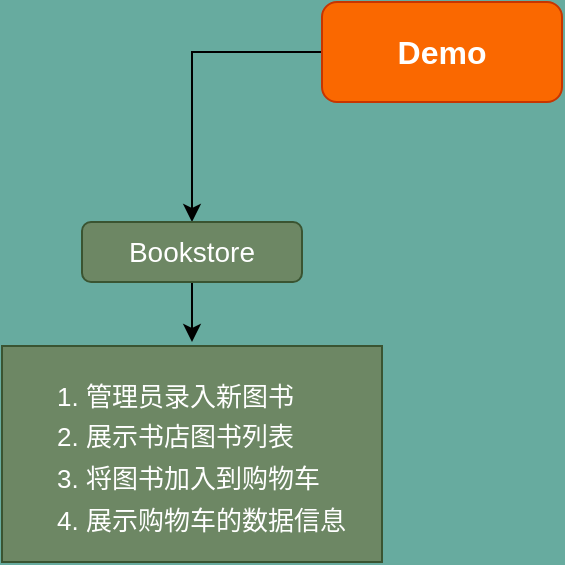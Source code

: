 <mxfile version="13.0.9">
    <diagram id="WqWKsYILANvG-bSyVEOi" name="Page-1">
        <mxGraphModel dx="1027" dy="1050" grid="1" gridSize="10" guides="1" tooltips="1" connect="1" arrows="1" fold="1" page="0" pageScale="1" pageWidth="1169" pageHeight="827" background="#67AB9F" math="0" shadow="0">
            <root>
                <object label="" id="0">
                    <mxCell/>
                </object>
                <mxCell id="1" parent="0"/>
                <mxCell id="6" value="" style="edgeStyle=orthogonalEdgeStyle;rounded=0;orthogonalLoop=1;jettySize=auto;html=1;" parent="1" source="3" target="5" edge="1">
                    <mxGeometry relative="1" as="geometry"/>
                </mxCell>
                <mxCell id="3" value="&lt;font style=&quot;font-size: 16px&quot;&gt;&lt;b&gt;Demo&lt;/b&gt;&lt;/font&gt;" style="rounded=1;whiteSpace=wrap;html=1;fillColor=#fa6800;strokeColor=#C73500;fontColor=#ffffff;" parent="1" vertex="1">
                    <mxGeometry x="60" y="-140" width="120" height="50" as="geometry"/>
                </mxCell>
                <mxCell id="12" style="edgeStyle=orthogonalEdgeStyle;rounded=0;orthogonalLoop=1;jettySize=auto;html=1;" parent="1" source="5" edge="1">
                    <mxGeometry relative="1" as="geometry">
                        <mxPoint x="-5" y="30" as="targetPoint"/>
                    </mxGeometry>
                </mxCell>
                <mxCell id="5" value="&lt;font style=&quot;font-size: 14px&quot;&gt;Bookstore&lt;/font&gt;" style="rounded=1;whiteSpace=wrap;html=1;fillColor=#6d8764;strokeColor=#3A5431;fontColor=#ffffff;" parent="1" vertex="1">
                    <mxGeometry x="-60" y="-30" width="110" height="30" as="geometry"/>
                </mxCell>
                <mxCell id="9" value="&lt;ol style=&quot;font-size: 13px ; line-height: 160%&quot;&gt;&lt;li&gt;管理员录入新图书&lt;/li&gt;&lt;li&gt;展示书店图书列表&lt;/li&gt;&lt;li&gt;将图书加入到购物车&lt;/li&gt;&lt;li&gt;展示购物车的数据信息&lt;/li&gt;&lt;/ol&gt;" style="text;strokeColor=#3A5431;fillColor=#6d8764;html=1;whiteSpace=wrap;verticalAlign=middle;overflow=hidden;fontColor=#ffffff;strokeWidth=1;" parent="1" vertex="1">
                    <mxGeometry x="-100" y="32" width="190" height="108" as="geometry"/>
                </mxCell>
            </root>
        </mxGraphModel>
    </diagram>
</mxfile>